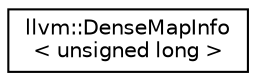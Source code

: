 digraph "Graphical Class Hierarchy"
{
  edge [fontname="Helvetica",fontsize="10",labelfontname="Helvetica",labelfontsize="10"];
  node [fontname="Helvetica",fontsize="10",shape=record];
  rankdir="LR";
  Node1 [label="llvm::DenseMapInfo\l\< unsigned long \>",height=0.2,width=0.4,color="black", fillcolor="white", style="filled",URL="$structllvm_1_1DenseMapInfo_3_01unsigned_01long_01_4.html"];
}
